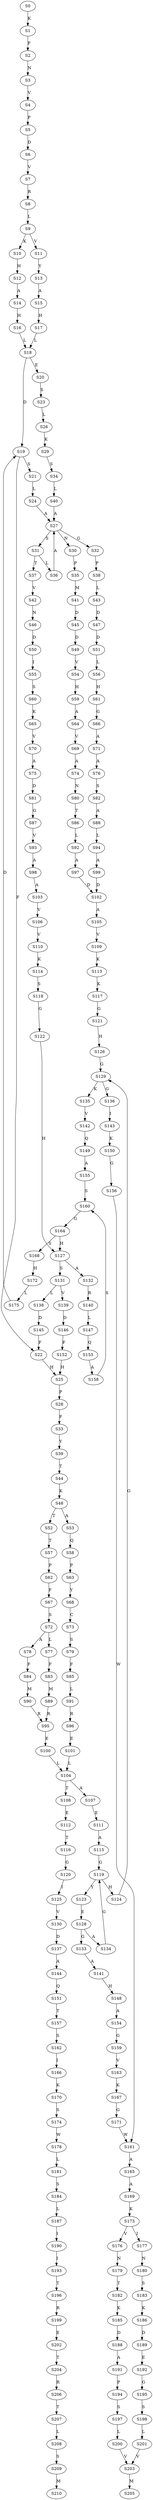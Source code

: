 strict digraph  {
	S0 -> S1 [ label = K ];
	S1 -> S2 [ label = F ];
	S2 -> S3 [ label = N ];
	S3 -> S4 [ label = V ];
	S4 -> S5 [ label = P ];
	S5 -> S6 [ label = D ];
	S6 -> S7 [ label = V ];
	S7 -> S8 [ label = R ];
	S8 -> S9 [ label = L ];
	S9 -> S10 [ label = K ];
	S9 -> S11 [ label = V ];
	S10 -> S12 [ label = H ];
	S11 -> S13 [ label = Y ];
	S12 -> S14 [ label = A ];
	S13 -> S15 [ label = A ];
	S14 -> S16 [ label = H ];
	S15 -> S17 [ label = H ];
	S16 -> S18 [ label = L ];
	S17 -> S18 [ label = L ];
	S18 -> S19 [ label = D ];
	S18 -> S20 [ label = E ];
	S19 -> S21 [ label = S ];
	S19 -> S22 [ label = F ];
	S20 -> S23 [ label = S ];
	S21 -> S24 [ label = L ];
	S22 -> S25 [ label = H ];
	S23 -> S26 [ label = L ];
	S24 -> S27 [ label = A ];
	S25 -> S28 [ label = P ];
	S26 -> S29 [ label = K ];
	S27 -> S30 [ label = N ];
	S27 -> S31 [ label = S ];
	S27 -> S32 [ label = G ];
	S28 -> S33 [ label = F ];
	S29 -> S34 [ label = S ];
	S30 -> S35 [ label = P ];
	S31 -> S36 [ label = L ];
	S31 -> S37 [ label = T ];
	S32 -> S38 [ label = P ];
	S33 -> S39 [ label = Y ];
	S34 -> S40 [ label = L ];
	S35 -> S41 [ label = M ];
	S36 -> S27 [ label = A ];
	S37 -> S42 [ label = V ];
	S38 -> S43 [ label = L ];
	S39 -> S44 [ label = T ];
	S40 -> S27 [ label = A ];
	S41 -> S45 [ label = D ];
	S42 -> S46 [ label = N ];
	S43 -> S47 [ label = D ];
	S44 -> S48 [ label = K ];
	S45 -> S49 [ label = D ];
	S46 -> S50 [ label = D ];
	S47 -> S51 [ label = D ];
	S48 -> S52 [ label = T ];
	S48 -> S53 [ label = A ];
	S49 -> S54 [ label = V ];
	S50 -> S55 [ label = I ];
	S51 -> S56 [ label = L ];
	S52 -> S57 [ label = T ];
	S53 -> S58 [ label = Q ];
	S54 -> S59 [ label = H ];
	S55 -> S60 [ label = S ];
	S56 -> S61 [ label = H ];
	S57 -> S62 [ label = P ];
	S58 -> S63 [ label = P ];
	S59 -> S64 [ label = A ];
	S60 -> S65 [ label = K ];
	S61 -> S66 [ label = G ];
	S62 -> S67 [ label = F ];
	S63 -> S68 [ label = Y ];
	S64 -> S69 [ label = V ];
	S65 -> S70 [ label = V ];
	S66 -> S71 [ label = A ];
	S67 -> S72 [ label = S ];
	S68 -> S73 [ label = C ];
	S69 -> S74 [ label = A ];
	S70 -> S75 [ label = A ];
	S71 -> S76 [ label = A ];
	S72 -> S77 [ label = L ];
	S72 -> S78 [ label = A ];
	S73 -> S79 [ label = S ];
	S74 -> S80 [ label = N ];
	S75 -> S81 [ label = D ];
	S76 -> S82 [ label = S ];
	S77 -> S83 [ label = F ];
	S78 -> S84 [ label = F ];
	S79 -> S85 [ label = F ];
	S80 -> S86 [ label = T ];
	S81 -> S87 [ label = G ];
	S82 -> S88 [ label = A ];
	S83 -> S89 [ label = M ];
	S84 -> S90 [ label = M ];
	S85 -> S91 [ label = L ];
	S86 -> S92 [ label = L ];
	S87 -> S93 [ label = V ];
	S88 -> S94 [ label = L ];
	S89 -> S95 [ label = R ];
	S90 -> S95 [ label = R ];
	S91 -> S96 [ label = R ];
	S92 -> S97 [ label = A ];
	S93 -> S98 [ label = A ];
	S94 -> S99 [ label = A ];
	S95 -> S100 [ label = E ];
	S96 -> S101 [ label = E ];
	S97 -> S102 [ label = D ];
	S98 -> S103 [ label = A ];
	S99 -> S102 [ label = D ];
	S100 -> S104 [ label = L ];
	S101 -> S104 [ label = L ];
	S102 -> S105 [ label = A ];
	S103 -> S106 [ label = V ];
	S104 -> S107 [ label = A ];
	S104 -> S108 [ label = T ];
	S105 -> S109 [ label = V ];
	S106 -> S110 [ label = V ];
	S107 -> S111 [ label = E ];
	S108 -> S112 [ label = E ];
	S109 -> S113 [ label = K ];
	S110 -> S114 [ label = K ];
	S111 -> S115 [ label = A ];
	S112 -> S116 [ label = T ];
	S113 -> S117 [ label = K ];
	S114 -> S118 [ label = S ];
	S115 -> S119 [ label = G ];
	S116 -> S120 [ label = G ];
	S117 -> S121 [ label = G ];
	S118 -> S122 [ label = G ];
	S119 -> S123 [ label = Y ];
	S119 -> S124 [ label = H ];
	S120 -> S125 [ label = I ];
	S121 -> S126 [ label = H ];
	S122 -> S127 [ label = H ];
	S123 -> S128 [ label = E ];
	S124 -> S129 [ label = G ];
	S125 -> S130 [ label = V ];
	S126 -> S129 [ label = G ];
	S127 -> S131 [ label = S ];
	S127 -> S132 [ label = A ];
	S128 -> S133 [ label = G ];
	S128 -> S134 [ label = A ];
	S129 -> S135 [ label = K ];
	S129 -> S136 [ label = G ];
	S130 -> S137 [ label = D ];
	S131 -> S138 [ label = L ];
	S131 -> S139 [ label = V ];
	S132 -> S140 [ label = R ];
	S133 -> S141 [ label = A ];
	S134 -> S119 [ label = G ];
	S135 -> S142 [ label = V ];
	S136 -> S143 [ label = I ];
	S137 -> S144 [ label = A ];
	S138 -> S145 [ label = D ];
	S139 -> S146 [ label = D ];
	S140 -> S147 [ label = L ];
	S141 -> S148 [ label = H ];
	S142 -> S149 [ label = Q ];
	S143 -> S150 [ label = K ];
	S144 -> S151 [ label = Q ];
	S145 -> S22 [ label = F ];
	S146 -> S152 [ label = F ];
	S147 -> S153 [ label = Q ];
	S148 -> S154 [ label = A ];
	S149 -> S155 [ label = A ];
	S150 -> S156 [ label = G ];
	S151 -> S157 [ label = T ];
	S152 -> S25 [ label = H ];
	S153 -> S158 [ label = A ];
	S154 -> S159 [ label = G ];
	S155 -> S160 [ label = S ];
	S156 -> S161 [ label = W ];
	S157 -> S162 [ label = S ];
	S158 -> S160 [ label = S ];
	S159 -> S163 [ label = V ];
	S160 -> S164 [ label = G ];
	S161 -> S165 [ label = A ];
	S162 -> S166 [ label = I ];
	S163 -> S167 [ label = K ];
	S164 -> S127 [ label = H ];
	S164 -> S168 [ label = S ];
	S165 -> S169 [ label = A ];
	S166 -> S170 [ label = K ];
	S167 -> S171 [ label = G ];
	S168 -> S172 [ label = H ];
	S169 -> S173 [ label = K ];
	S170 -> S174 [ label = S ];
	S171 -> S161 [ label = W ];
	S172 -> S175 [ label = L ];
	S173 -> S176 [ label = V ];
	S173 -> S177 [ label = I ];
	S174 -> S178 [ label = W ];
	S175 -> S19 [ label = D ];
	S176 -> S179 [ label = N ];
	S177 -> S180 [ label = N ];
	S178 -> S181 [ label = L ];
	S179 -> S182 [ label = T ];
	S180 -> S183 [ label = S ];
	S181 -> S184 [ label = S ];
	S182 -> S185 [ label = K ];
	S183 -> S186 [ label = K ];
	S184 -> S187 [ label = L ];
	S185 -> S188 [ label = D ];
	S186 -> S189 [ label = D ];
	S187 -> S190 [ label = I ];
	S188 -> S191 [ label = A ];
	S189 -> S192 [ label = E ];
	S190 -> S193 [ label = I ];
	S191 -> S194 [ label = P ];
	S192 -> S195 [ label = G ];
	S193 -> S196 [ label = T ];
	S194 -> S197 [ label = S ];
	S195 -> S198 [ label = S ];
	S196 -> S199 [ label = R ];
	S197 -> S200 [ label = L ];
	S198 -> S201 [ label = L ];
	S199 -> S202 [ label = E ];
	S200 -> S203 [ label = V ];
	S201 -> S203 [ label = V ];
	S202 -> S204 [ label = T ];
	S203 -> S205 [ label = M ];
	S204 -> S206 [ label = R ];
	S206 -> S207 [ label = T ];
	S207 -> S208 [ label = L ];
	S208 -> S209 [ label = S ];
	S209 -> S210 [ label = M ];
}

